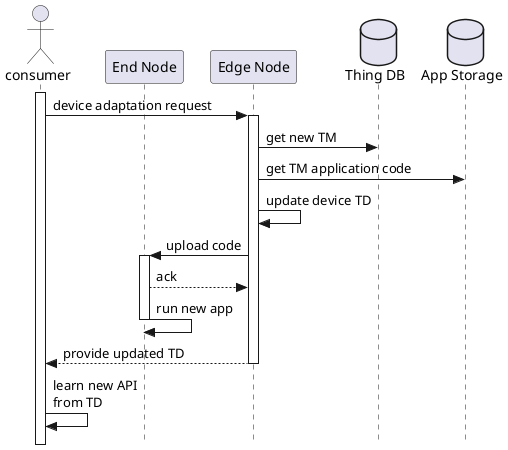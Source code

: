 @startuml
!pragma teoz true
skinparam style strictuml

actor consumer

participant "End Node" as iotdev
participant "Edge Node" as node
database "Thing DB" as db
database "App Storage" as store

activate consumer
consumer -> node : device adaptation request

activate node
    
    node -> db : get new TM
    node -> store : get TM application code

    node -> node : update device TD

    node -> iotdev : upload code
    activate iotdev
        iotdev --> node : ack
        iotdev -> iotdev : run new app
    deactivate iotdev

return provide updated TD

consumer -> consumer : learn new API\nfrom TD

@enduml 
